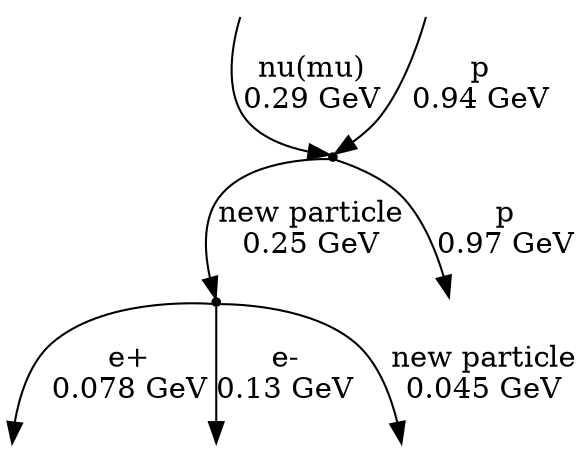 digraph "event 1" {
	node [shape=point]
	-1
	-2
	in_0 [style=invis]
	in_0 -> -1 [label="nu(mu)
0.29 GeV"]
	in_1 [style=invis]
	in_1 -> -1 [label="p
0.94 GeV"]
	-1 -> -2 [label="new particle
0.25 GeV"]
	out_0 [style=invis]
	-1 -> out_0 [label="p
0.97 GeV"]
	out_1 [style=invis]
	-2 -> out_1 [label="e+
0.078 GeV"]
	out_2 [style=invis]
	-2 -> out_2 [label="e-
0.13 GeV"]
	out_3 [style=invis]
	-2 -> out_3 [label="new particle
0.045 GeV"]
}
